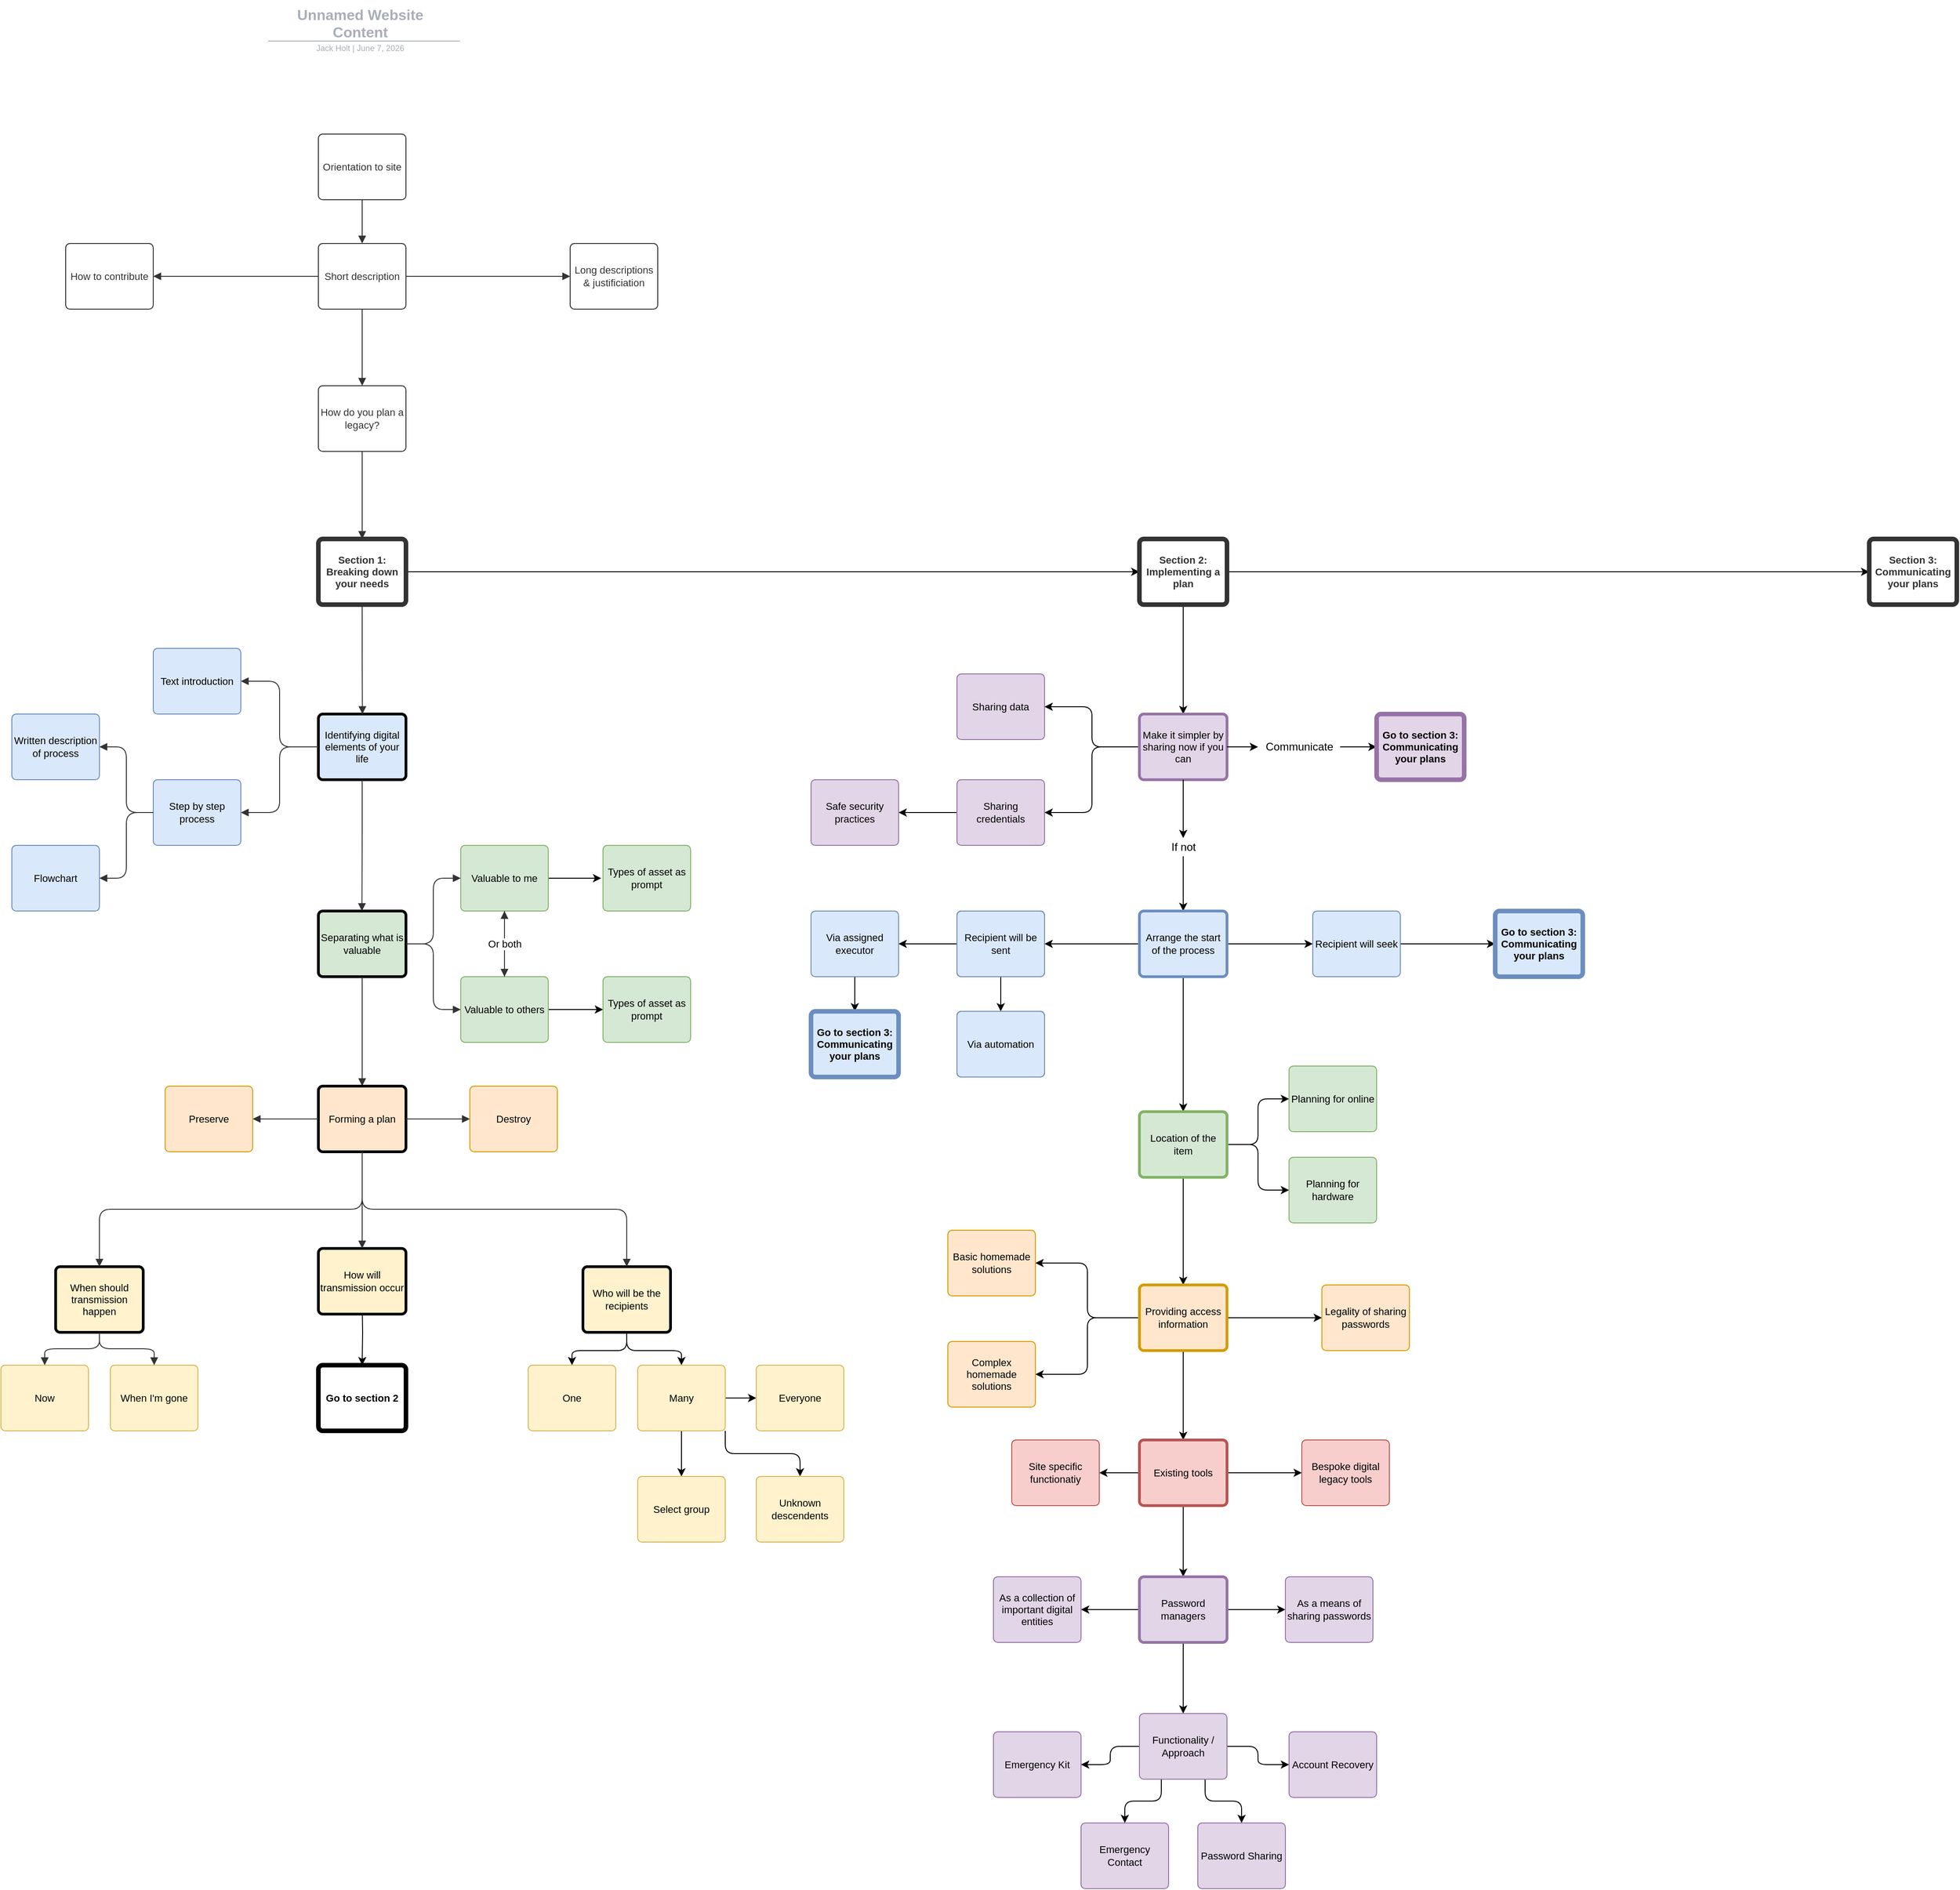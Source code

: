 <mxfile version="12.9.8" type="device"><diagram id="C5RBs43oDa-KdzZeNtuy" name="Page-1"><mxGraphModel dx="782" dy="432" grid="1" gridSize="10" guides="1" tooltips="1" connect="1" arrows="1" fold="1" page="1" pageScale="1" pageWidth="1654" pageHeight="2336" math="0" shadow="0"><root><mxCell id="WIyWlLk6GJQsqaUBKTNV-0"/><mxCell id="WIyWlLk6GJQsqaUBKTNV-1" parent="WIyWlLk6GJQsqaUBKTNV-0"/><UserObject label="Unnamed Website&#xA;Content&#xA;" lucidchartObjectId="SuaB0mNpY13K" id="nkguzyy9BV_YK2ta9chs-7"><mxCell style="html=1;whiteSpace=wrap;;fontSize=16;fontColor=#a9afb8;fontStyle=1;align=center;spacingLeft=5.628;spacingRight=9.38;spacingTop=2.68;spacing=2;strokeOpacity=0;fillOpacity=0;rounded=1;absoluteArcSize=1;arcSize=9.6;fillColor=#ffffff;" vertex="1" parent="WIyWlLk6GJQsqaUBKTNV-1"><mxGeometry x="272" y="22" width="512" height="66" as="geometry"/></mxCell></UserObject><UserObject label="" lucidchartObjectId="SuaBUnwJteK4" id="nkguzyy9BV_YK2ta9chs-8"><mxCell style="html=1;jettySize=18;fontSize=11;strokeColor=#a9afb8;strokeOpacity=100;rounded=1;arcSize=16;startArrow=none;;endArrow=none;;" edge="1" parent="WIyWlLk6GJQsqaUBKTNV-1"><mxGeometry width="100" height="100" relative="1" as="geometry"><mxPoint x="425" y="66" as="sourcePoint"/><mxPoint x="635" y="66" as="targetPoint"/></mxGeometry></mxCell></UserObject><UserObject label="Jack Holt  |  %date{mmmm d, yyyy}%" placeholders="1" lucidchartObjectId="SuaBzqFhpa1o" id="nkguzyy9BV_YK2ta9chs-9"><mxCell style="html=1;whiteSpace=wrap;;fontSize=9;fontColor=#a9afb8;align=center;spacingLeft=5.628;spacingRight=9.38;spacingTop=2.68;spacing=2;strokeOpacity=0;fillOpacity=0;rounded=1;absoluteArcSize=1;arcSize=9.6;fillColor=#ffffff;" vertex="1" parent="WIyWlLk6GJQsqaUBKTNV-1"><mxGeometry x="272" y="67" width="512" height="11" as="geometry"/></mxCell></UserObject><UserObject label="Short description" lucidchartObjectId="4hlNj2MUOSbL" id="nkguzyy9BV_YK2ta9chs-10"><mxCell style="html=1;whiteSpace=wrap;;fontSize=11;fontColor=#333333;align=center;spacing=3;strokeColor=#333333;strokeOpacity=100;fillOpacity=100;rounded=1;absoluteArcSize=1;arcSize=9.6;fillColor=#ffffff;" vertex="1" parent="WIyWlLk6GJQsqaUBKTNV-1"><mxGeometry x="480" y="288" width="96" height="72" as="geometry"/></mxCell></UserObject><UserObject label="Orientation to site" lucidchartObjectId="GilNLhlxuh0j" id="nkguzyy9BV_YK2ta9chs-11"><mxCell style="html=1;whiteSpace=wrap;;fontSize=11;fontColor=#333333;align=center;spacing=3;strokeColor=#333333;strokeOpacity=100;fillOpacity=100;rounded=1;absoluteArcSize=1;arcSize=9.6;fillColor=#ffffff;" vertex="1" parent="WIyWlLk6GJQsqaUBKTNV-1"><mxGeometry x="480" y="168" width="96" height="72" as="geometry"/></mxCell></UserObject><UserObject label="Long descriptions &amp; justificiation" lucidchartObjectId="KjlNHWmmsFVc" id="nkguzyy9BV_YK2ta9chs-12"><mxCell style="html=1;whiteSpace=wrap;;fontSize=11;fontColor=#333333;align=center;spacing=3;strokeColor=#333333;strokeOpacity=100;fillOpacity=100;rounded=1;absoluteArcSize=1;arcSize=9.6;fillColor=#ffffff;" vertex="1" parent="WIyWlLk6GJQsqaUBKTNV-1"><mxGeometry x="756" y="288" width="96" height="72" as="geometry"/></mxCell></UserObject><UserObject label="How do you plan a legacy?" lucidchartObjectId="gklNV4jBo90V" id="nkguzyy9BV_YK2ta9chs-13"><mxCell style="html=1;whiteSpace=wrap;;fontSize=11;fontColor=#333333;align=center;spacing=3;strokeColor=#333333;strokeOpacity=100;fillOpacity=100;rounded=1;absoluteArcSize=1;arcSize=9.6;fillColor=#ffffff;" vertex="1" parent="WIyWlLk6GJQsqaUBKTNV-1"><mxGeometry x="480" y="444" width="96" height="72" as="geometry"/></mxCell></UserObject><UserObject label="" lucidchartObjectId="JklNRS2PtG3P" id="nkguzyy9BV_YK2ta9chs-14"><mxCell style="html=1;jettySize=18;fontSize=11;strokeColor=#333333;strokeOpacity=100;rounded=1;arcSize=24;edgeStyle=orthogonalEdgeStyle;startArrow=none;;endArrow=block;endFill=1;;exitX=1.003;exitY=0.5;exitPerimeter=1;entryX=-0.003;entryY=0.5;entryPerimeter=1;" edge="1" parent="WIyWlLk6GJQsqaUBKTNV-1" source="nkguzyy9BV_YK2ta9chs-10" target="nkguzyy9BV_YK2ta9chs-12"><mxGeometry width="100" height="100" relative="1" as="geometry"/></mxCell></UserObject><UserObject label="" lucidchartObjectId="cllNqs1UGmk-" id="nkguzyy9BV_YK2ta9chs-15"><mxCell style="html=1;jettySize=18;fontSize=11;strokeColor=#333333;strokeOpacity=100;rounded=1;arcSize=24;edgeStyle=orthogonalEdgeStyle;startArrow=none;;endArrow=block;endFill=1;;exitX=0.5;exitY=1.004;exitPerimeter=1;entryX=0.5;entryY=-0.004;entryPerimeter=1;" edge="1" parent="WIyWlLk6GJQsqaUBKTNV-1" source="nkguzyy9BV_YK2ta9chs-10" target="nkguzyy9BV_YK2ta9chs-13"><mxGeometry width="100" height="100" relative="1" as="geometry"/></mxCell></UserObject><UserObject label="" lucidchartObjectId="mllNMA-o0liK" id="nkguzyy9BV_YK2ta9chs-16"><mxCell style="html=1;jettySize=18;fontSize=11;strokeColor=#333333;strokeOpacity=100;rounded=1;arcSize=24;edgeStyle=orthogonalEdgeStyle;startArrow=none;;endArrow=block;endFill=1;;exitX=0.5;exitY=1.004;exitPerimeter=1;entryX=0.5;entryY=-0.004;entryPerimeter=1;" edge="1" parent="WIyWlLk6GJQsqaUBKTNV-1" source="nkguzyy9BV_YK2ta9chs-11" target="nkguzyy9BV_YK2ta9chs-10"><mxGeometry width="100" height="100" relative="1" as="geometry"/></mxCell></UserObject><UserObject label="How to contribute" lucidchartObjectId="RllNBz~JAXGT" id="nkguzyy9BV_YK2ta9chs-17"><mxCell style="html=1;whiteSpace=wrap;;fontSize=11;fontColor=#333333;align=center;spacing=3;strokeColor=#333333;strokeOpacity=100;fillOpacity=100;rounded=1;absoluteArcSize=1;arcSize=9.6;fillColor=#ffffff;" vertex="1" parent="WIyWlLk6GJQsqaUBKTNV-1"><mxGeometry x="203" y="288" width="96" height="72" as="geometry"/></mxCell></UserObject><UserObject label="" lucidchartObjectId="6llN7J6FIIJr" id="nkguzyy9BV_YK2ta9chs-18"><mxCell style="html=1;jettySize=18;fontSize=11;strokeColor=#333333;strokeOpacity=100;rounded=1;arcSize=24;edgeStyle=orthogonalEdgeStyle;startArrow=none;;endArrow=block;endFill=1;;exitX=-0.003;exitY=0.5;exitPerimeter=1;entryX=1.003;entryY=0.5;entryPerimeter=1;" edge="1" parent="WIyWlLk6GJQsqaUBKTNV-1" source="nkguzyy9BV_YK2ta9chs-10" target="nkguzyy9BV_YK2ta9chs-17"><mxGeometry width="100" height="100" relative="1" as="geometry"/></mxCell></UserObject><mxCell id="nkguzyy9BV_YK2ta9chs-71" style="edgeStyle=orthogonalEdgeStyle;rounded=1;orthogonalLoop=1;jettySize=auto;html=1;exitX=1;exitY=0.5;exitDx=0;exitDy=0;entryX=0;entryY=0.5;entryDx=0;entryDy=0;" edge="1" parent="WIyWlLk6GJQsqaUBKTNV-1" source="nkguzyy9BV_YK2ta9chs-19" target="nkguzyy9BV_YK2ta9chs-70"><mxGeometry relative="1" as="geometry"/></mxCell><UserObject label="Section 1: Breaking down your needs" lucidchartObjectId="BmlNYv4co3nC" id="nkguzyy9BV_YK2ta9chs-19"><mxCell style="html=1;whiteSpace=wrap;;fontSize=11;fontColor=#333333;align=center;spacing=3;strokeColor=#333333;strokeOpacity=100;fillOpacity=100;rounded=1;absoluteArcSize=1;arcSize=9.6;fillColor=#ffffff;fontStyle=1;strokeWidth=5;" vertex="1" parent="WIyWlLk6GJQsqaUBKTNV-1"><mxGeometry x="480" y="612" width="96" height="72" as="geometry"/></mxCell></UserObject><UserObject label="" lucidchartObjectId="VmlN-X_-Z9Kf" id="nkguzyy9BV_YK2ta9chs-20"><mxCell style="html=1;jettySize=18;fontSize=11;strokeColor=#333333;strokeOpacity=100;rounded=1;arcSize=24;edgeStyle=orthogonalEdgeStyle;startArrow=none;;endArrow=block;endFill=1;;exitX=0.5;exitY=1.004;exitPerimeter=1;entryX=0.5;entryY=-0.004;entryPerimeter=1;" edge="1" parent="WIyWlLk6GJQsqaUBKTNV-1" source="nkguzyy9BV_YK2ta9chs-13" target="nkguzyy9BV_YK2ta9chs-19"><mxGeometry width="100" height="100" relative="1" as="geometry"/></mxCell></UserObject><UserObject label="Identifying digital elements of your life" lucidchartObjectId="6olNGp9mJpSU" id="nkguzyy9BV_YK2ta9chs-21"><mxCell style="html=1;whiteSpace=wrap;;fontSize=11;align=center;spacing=3;strokeColor=#000000;strokeOpacity=100;fillOpacity=100;rounded=1;absoluteArcSize=1;arcSize=9.6;fillColor=#dae8fc;strokeWidth=3;" vertex="1" parent="WIyWlLk6GJQsqaUBKTNV-1"><mxGeometry x="480" y="804" width="96" height="72" as="geometry"/></mxCell></UserObject><UserObject label="Text introduction" lucidchartObjectId="krlNUIYQ3EWK" id="nkguzyy9BV_YK2ta9chs-22"><mxCell style="html=1;whiteSpace=wrap;;fontSize=11;align=center;spacing=3;strokeColor=#6c8ebf;strokeOpacity=100;fillOpacity=100;rounded=1;absoluteArcSize=1;arcSize=9.6;fillColor=#dae8fc;" vertex="1" parent="WIyWlLk6GJQsqaUBKTNV-1"><mxGeometry x="299" y="732" width="96" height="72" as="geometry"/></mxCell></UserObject><UserObject label="" lucidchartObjectId="yrlNxF5m0Jvb" id="nkguzyy9BV_YK2ta9chs-23"><mxCell style="html=1;jettySize=18;fontSize=11;strokeColor=#333333;strokeOpacity=100;rounded=1;arcSize=24;edgeStyle=orthogonalEdgeStyle;startArrow=none;;endArrow=block;endFill=1;;exitX=-0.003;exitY=0.5;exitPerimeter=1;entryX=1.003;entryY=0.5;entryPerimeter=1;" edge="1" parent="WIyWlLk6GJQsqaUBKTNV-1" source="nkguzyy9BV_YK2ta9chs-21" target="nkguzyy9BV_YK2ta9chs-22"><mxGeometry width="100" height="100" relative="1" as="geometry"/></mxCell></UserObject><UserObject label="" lucidchartObjectId="oslNlwTA5mA4" id="nkguzyy9BV_YK2ta9chs-24"><mxCell style="html=1;jettySize=18;fontSize=11;strokeColor=#333333;strokeOpacity=100;rounded=1;arcSize=24;edgeStyle=orthogonalEdgeStyle;startArrow=none;;endArrow=block;endFill=1;;exitX=0.5;exitY=1.004;exitPerimeter=1;entryX=0.503;entryY=-0.004;entryPerimeter=1;" edge="1" parent="WIyWlLk6GJQsqaUBKTNV-1" source="nkguzyy9BV_YK2ta9chs-19" target="nkguzyy9BV_YK2ta9chs-21"><mxGeometry width="100" height="100" relative="1" as="geometry"/></mxCell></UserObject><UserObject label="Step by step process" lucidchartObjectId="NslNOGwUxXsW" id="nkguzyy9BV_YK2ta9chs-25"><mxCell style="html=1;whiteSpace=wrap;;fontSize=11;align=center;spacing=3;strokeColor=#6c8ebf;strokeOpacity=100;fillOpacity=100;rounded=1;absoluteArcSize=1;arcSize=9.6;fillColor=#dae8fc;" vertex="1" parent="WIyWlLk6GJQsqaUBKTNV-1"><mxGeometry x="299" y="876" width="96" height="72" as="geometry"/></mxCell></UserObject><UserObject label="" lucidchartObjectId="atlN7hsaP_do" id="nkguzyy9BV_YK2ta9chs-26"><mxCell style="html=1;jettySize=18;fontSize=11;strokeColor=#333333;strokeOpacity=100;rounded=1;arcSize=24;edgeStyle=orthogonalEdgeStyle;startArrow=none;;endArrow=block;endFill=1;;exitX=-0.003;exitY=0.5;exitPerimeter=1;entryX=1.003;entryY=0.5;entryPerimeter=1;" edge="1" parent="WIyWlLk6GJQsqaUBKTNV-1" source="nkguzyy9BV_YK2ta9chs-21" target="nkguzyy9BV_YK2ta9chs-25"><mxGeometry width="100" height="100" relative="1" as="geometry"/></mxCell></UserObject><UserObject label="Written description of process" lucidchartObjectId="stlNP7fcbK-t" id="nkguzyy9BV_YK2ta9chs-27"><mxCell style="html=1;whiteSpace=wrap;;fontSize=11;align=center;spacing=3;strokeColor=#6c8ebf;strokeOpacity=100;fillOpacity=100;rounded=1;absoluteArcSize=1;arcSize=9.6;fillColor=#dae8fc;" vertex="1" parent="WIyWlLk6GJQsqaUBKTNV-1"><mxGeometry x="144" y="804" width="96" height="72" as="geometry"/></mxCell></UserObject><UserObject label="Flowchart" lucidchartObjectId="YtlNjBNuM-Z0" id="nkguzyy9BV_YK2ta9chs-28"><mxCell style="html=1;whiteSpace=wrap;;fontSize=11;align=center;spacing=3;strokeColor=#6c8ebf;strokeOpacity=100;fillOpacity=100;rounded=1;absoluteArcSize=1;arcSize=9.6;fillColor=#dae8fc;" vertex="1" parent="WIyWlLk6GJQsqaUBKTNV-1"><mxGeometry x="144" y="948" width="96" height="72" as="geometry"/></mxCell></UserObject><UserObject label="" lucidchartObjectId="6tlNVn2AH6U4" id="nkguzyy9BV_YK2ta9chs-29"><mxCell style="html=1;jettySize=18;fontSize=11;strokeColor=#333333;strokeOpacity=100;rounded=1;arcSize=24;edgeStyle=orthogonalEdgeStyle;startArrow=none;;endArrow=block;endFill=1;;exitX=-0.003;exitY=0.5;exitPerimeter=1;entryX=1.003;entryY=0.5;entryPerimeter=1;" edge="1" parent="WIyWlLk6GJQsqaUBKTNV-1" source="nkguzyy9BV_YK2ta9chs-25" target="nkguzyy9BV_YK2ta9chs-27"><mxGeometry width="100" height="100" relative="1" as="geometry"/></mxCell></UserObject><UserObject label="" lucidchartObjectId="-tlN0y_6vJRV" id="nkguzyy9BV_YK2ta9chs-30"><mxCell style="html=1;jettySize=18;fontSize=11;strokeColor=#333333;strokeOpacity=100;rounded=1;arcSize=24;edgeStyle=orthogonalEdgeStyle;startArrow=none;;endArrow=block;endFill=1;;exitX=-0.003;exitY=0.5;exitPerimeter=1;entryX=1.003;entryY=0.5;entryPerimeter=1;" edge="1" parent="WIyWlLk6GJQsqaUBKTNV-1" source="nkguzyy9BV_YK2ta9chs-25" target="nkguzyy9BV_YK2ta9chs-28"><mxGeometry width="100" height="100" relative="1" as="geometry"/></mxCell></UserObject><UserObject label="Separating what is valuable" lucidchartObjectId="tulNm.w2XDfw" id="nkguzyy9BV_YK2ta9chs-31"><mxCell style="html=1;whiteSpace=wrap;;fontSize=11;align=center;spacing=3;strokeColor=#000000;strokeOpacity=100;fillOpacity=100;rounded=1;absoluteArcSize=1;arcSize=9.6;fillColor=#d5e8d4;strokeWidth=3;" vertex="1" parent="WIyWlLk6GJQsqaUBKTNV-1"><mxGeometry x="480" y="1020" width="96" height="72" as="geometry"/></mxCell></UserObject><UserObject label="" lucidchartObjectId="wulNSdObY1-8" id="nkguzyy9BV_YK2ta9chs-32"><mxCell style="html=1;jettySize=18;fontSize=11;strokeColor=#333333;strokeOpacity=100;rounded=1;arcSize=24;edgeStyle=orthogonalEdgeStyle;startArrow=none;;endArrow=block;endFill=1;;exitX=0.5;exitY=1.004;exitPerimeter=1;entryX=0.497;entryY=-0.004;entryPerimeter=1;" edge="1" parent="WIyWlLk6GJQsqaUBKTNV-1" source="nkguzyy9BV_YK2ta9chs-21" target="nkguzyy9BV_YK2ta9chs-31"><mxGeometry width="100" height="100" relative="1" as="geometry"/></mxCell></UserObject><mxCell id="nkguzyy9BV_YK2ta9chs-72" style="edgeStyle=orthogonalEdgeStyle;rounded=1;orthogonalLoop=1;jettySize=auto;html=1;exitX=1;exitY=0.5;exitDx=0;exitDy=0;" edge="1" parent="WIyWlLk6GJQsqaUBKTNV-1" source="nkguzyy9BV_YK2ta9chs-33"><mxGeometry relative="1" as="geometry"><mxPoint x="790" y="984" as="targetPoint"/></mxGeometry></mxCell><UserObject label="Valuable to me" lucidchartObjectId="_ulNqINPTIA8" id="nkguzyy9BV_YK2ta9chs-33"><mxCell style="html=1;whiteSpace=wrap;;fontSize=11;align=center;spacing=3;strokeColor=#82b366;strokeOpacity=100;fillOpacity=100;rounded=1;absoluteArcSize=1;arcSize=9.6;fillColor=#d5e8d4;" vertex="1" parent="WIyWlLk6GJQsqaUBKTNV-1"><mxGeometry x="636" y="948" width="96" height="72" as="geometry"/></mxCell></UserObject><mxCell id="nkguzyy9BV_YK2ta9chs-73" style="edgeStyle=orthogonalEdgeStyle;rounded=1;orthogonalLoop=1;jettySize=auto;html=1;exitX=1;exitY=0.5;exitDx=0;exitDy=0;entryX=0;entryY=0.5;entryDx=0;entryDy=0;" edge="1" parent="WIyWlLk6GJQsqaUBKTNV-1" source="nkguzyy9BV_YK2ta9chs-34" target="nkguzyy9BV_YK2ta9chs-46"><mxGeometry relative="1" as="geometry"/></mxCell><UserObject label="Valuable to others" lucidchartObjectId="lvlNDl1Imj-u" id="nkguzyy9BV_YK2ta9chs-34"><mxCell style="html=1;whiteSpace=wrap;;fontSize=11;align=center;spacing=3;strokeColor=#82b366;strokeOpacity=100;fillOpacity=100;rounded=1;absoluteArcSize=1;arcSize=9.6;fillColor=#d5e8d4;" vertex="1" parent="WIyWlLk6GJQsqaUBKTNV-1"><mxGeometry x="636" y="1092" width="96" height="72" as="geometry"/></mxCell></UserObject><UserObject label="" lucidchartObjectId="6PlNjo_ER~3_" id="nkguzyy9BV_YK2ta9chs-35"><mxCell style="html=1;jettySize=18;fontSize=11;strokeColor=#333333;strokeOpacity=100;rounded=1;arcSize=24;edgeStyle=orthogonalEdgeStyle;startArrow=none;;endArrow=block;endFill=1;;exitX=1.003;exitY=0.5;exitPerimeter=1;entryX=-0.003;entryY=0.5;entryPerimeter=1;" edge="1" parent="WIyWlLk6GJQsqaUBKTNV-1" source="nkguzyy9BV_YK2ta9chs-31" target="nkguzyy9BV_YK2ta9chs-33"><mxGeometry width="100" height="100" relative="1" as="geometry"/></mxCell></UserObject><UserObject label="" lucidchartObjectId="9PlNRm3ealY0" id="nkguzyy9BV_YK2ta9chs-36"><mxCell style="html=1;jettySize=18;fontSize=11;strokeColor=#333333;strokeOpacity=100;rounded=1;arcSize=24;edgeStyle=orthogonalEdgeStyle;startArrow=none;;endArrow=block;endFill=1;;exitX=1.003;exitY=0.5;exitPerimeter=1;entryX=-0.003;entryY=0.5;entryPerimeter=1;" edge="1" parent="WIyWlLk6GJQsqaUBKTNV-1" source="nkguzyy9BV_YK2ta9chs-31" target="nkguzyy9BV_YK2ta9chs-34"><mxGeometry width="100" height="100" relative="1" as="geometry"/></mxCell></UserObject><UserObject label="" lucidchartObjectId="dQlN6UU4HRgr" id="nkguzyy9BV_YK2ta9chs-37"><mxCell style="html=1;jettySize=18;fontSize=11;strokeColor=#333333;strokeOpacity=100;rounded=1;arcSize=24;edgeStyle=orthogonalEdgeStyle;startArrow=none;;endArrow=block;endFill=1;;exitX=0.5;exitY=1.004;exitPerimeter=1;entryX=0.5;entryY=-0.004;entryPerimeter=1;" edge="1" parent="WIyWlLk6GJQsqaUBKTNV-1" source="nkguzyy9BV_YK2ta9chs-33" target="nkguzyy9BV_YK2ta9chs-34"><mxGeometry width="100" height="100" relative="1" as="geometry"/></mxCell></UserObject><UserObject label="" lucidchartObjectId="fQlNhivTP56b" id="nkguzyy9BV_YK2ta9chs-38"><mxCell style="html=1;jettySize=18;fontSize=11;strokeColor=#333333;strokeOpacity=100;rounded=1;arcSize=24;edgeStyle=orthogonalEdgeStyle;startArrow=none;;endArrow=block;endFill=1;;exitX=0.5;exitY=-0.004;exitPerimeter=1;entryX=0.5;entryY=1.004;entryPerimeter=1;" edge="1" parent="WIyWlLk6GJQsqaUBKTNV-1" source="nkguzyy9BV_YK2ta9chs-34" target="nkguzyy9BV_YK2ta9chs-33"><mxGeometry width="100" height="100" relative="1" as="geometry"/></mxCell></UserObject><mxCell id="nkguzyy9BV_YK2ta9chs-39" value="Or both" style="text;html=1;resizable=0;labelBackgroundColor=#ffffff;align=center;verticalAlign=middle;fontColor=333333ff;;fontSize=11;" vertex="1" parent="nkguzyy9BV_YK2ta9chs-38"><mxGeometry relative="1" as="geometry"/></mxCell><UserObject label="" lucidchartObjectId="XQlNCaKVjIIU" id="nkguzyy9BV_YK2ta9chs-40"><mxCell style="html=1;jettySize=18;fontSize=11;strokeColor=#333333;strokeOpacity=100;rounded=1;arcSize=24;edgeStyle=orthogonalEdgeStyle;startArrow=none;;endArrow=block;endFill=1;;exitX=0.5;exitY=1.004;exitPerimeter=1;entryX=0.5;entryY=-0.004;entryPerimeter=1;" edge="1" parent="WIyWlLk6GJQsqaUBKTNV-1" source="nkguzyy9BV_YK2ta9chs-31" target="nkguzyy9BV_YK2ta9chs-41"><mxGeometry width="100" height="100" relative="1" as="geometry"/></mxCell></UserObject><UserObject label="Forming a plan" lucidchartObjectId="0QlNcJ6NIlKz" id="nkguzyy9BV_YK2ta9chs-41"><mxCell style="html=1;whiteSpace=wrap;;fontSize=11;align=center;spacing=3;strokeColor=#000000;strokeOpacity=100;fillOpacity=100;rounded=1;absoluteArcSize=1;arcSize=9.6;fillColor=#ffe6cc;strokeWidth=3;" vertex="1" parent="WIyWlLk6GJQsqaUBKTNV-1"><mxGeometry x="480" y="1212" width="96" height="72" as="geometry"/></mxCell></UserObject><UserObject label="When should transmission happen" lucidchartObjectId="YRlN6si7DHW6" id="nkguzyy9BV_YK2ta9chs-42"><mxCell style="html=1;whiteSpace=wrap;;fontSize=11;align=center;spacing=3;strokeColor=#000000;strokeOpacity=100;fillOpacity=100;rounded=1;absoluteArcSize=1;arcSize=9.6;fillColor=#fff2cc;strokeWidth=3;" vertex="1" parent="WIyWlLk6GJQsqaUBKTNV-1"><mxGeometry x="192" y="1410" width="96" height="72" as="geometry"/></mxCell></UserObject><mxCell id="nkguzyy9BV_YK2ta9chs-59" style="edgeStyle=orthogonalEdgeStyle;rounded=0;orthogonalLoop=1;jettySize=auto;html=1;exitX=0.5;exitY=1;exitDx=0;exitDy=0;entryX=0.5;entryY=0;entryDx=0;entryDy=0;" edge="1" parent="WIyWlLk6GJQsqaUBKTNV-1" target="nkguzyy9BV_YK2ta9chs-58"><mxGeometry relative="1" as="geometry"><mxPoint x="528" y="1446" as="sourcePoint"/></mxGeometry></mxCell><UserObject label="How will transmission occur" lucidchartObjectId="7RlN1TbhYNst" id="nkguzyy9BV_YK2ta9chs-43"><mxCell style="html=1;whiteSpace=wrap;;fontSize=11;align=center;spacing=3;strokeColor=#000000;strokeOpacity=100;fillOpacity=100;rounded=1;absoluteArcSize=1;arcSize=9.6;fillColor=#fff2cc;strokeWidth=3;" vertex="1" parent="WIyWlLk6GJQsqaUBKTNV-1"><mxGeometry x="480" y="1390" width="96" height="72" as="geometry"/></mxCell></UserObject><mxCell id="nkguzyy9BV_YK2ta9chs-67" style="edgeStyle=orthogonalEdgeStyle;rounded=1;orthogonalLoop=1;jettySize=auto;html=1;exitX=0.5;exitY=1;exitDx=0;exitDy=0;entryX=0.5;entryY=0;entryDx=0;entryDy=0;" edge="1" parent="WIyWlLk6GJQsqaUBKTNV-1" source="nkguzyy9BV_YK2ta9chs-44" target="nkguzyy9BV_YK2ta9chs-62"><mxGeometry relative="1" as="geometry"/></mxCell><mxCell id="nkguzyy9BV_YK2ta9chs-69" style="edgeStyle=orthogonalEdgeStyle;rounded=1;orthogonalLoop=1;jettySize=auto;html=1;exitX=0.5;exitY=1;exitDx=0;exitDy=0;entryX=0.5;entryY=0;entryDx=0;entryDy=0;" edge="1" parent="WIyWlLk6GJQsqaUBKTNV-1" source="nkguzyy9BV_YK2ta9chs-44" target="nkguzyy9BV_YK2ta9chs-66"><mxGeometry relative="1" as="geometry"/></mxCell><UserObject label="Who will be the recipients" lucidchartObjectId="jSlN7Tk-9hnZ" id="nkguzyy9BV_YK2ta9chs-44"><mxCell style="html=1;whiteSpace=wrap;;fontSize=11;align=center;spacing=3;strokeColor=#000000;strokeOpacity=100;fillOpacity=100;rounded=1;absoluteArcSize=1;arcSize=9.6;fillColor=#fff2cc;strokeWidth=3;" vertex="1" parent="WIyWlLk6GJQsqaUBKTNV-1"><mxGeometry x="770" y="1410" width="96" height="72" as="geometry"/></mxCell></UserObject><UserObject label="Types of asset as prompt" lucidchartObjectId="cTlNFfzESb97" id="nkguzyy9BV_YK2ta9chs-45"><mxCell style="html=1;whiteSpace=wrap;;fontSize=11;align=center;spacing=3;strokeColor=#82b366;strokeOpacity=100;fillOpacity=100;rounded=1;absoluteArcSize=1;arcSize=9.6;fillColor=#d5e8d4;" vertex="1" parent="WIyWlLk6GJQsqaUBKTNV-1"><mxGeometry x="792" y="948" width="96" height="72" as="geometry"/></mxCell></UserObject><UserObject label="Types of asset as prompt" lucidchartObjectId="xTlNKjPIFcT-" id="nkguzyy9BV_YK2ta9chs-46"><mxCell style="html=1;whiteSpace=wrap;;fontSize=11;align=center;spacing=3;strokeColor=#82b366;strokeOpacity=100;fillOpacity=100;rounded=1;absoluteArcSize=1;arcSize=9.6;fillColor=#d5e8d4;" vertex="1" parent="WIyWlLk6GJQsqaUBKTNV-1"><mxGeometry x="792" y="1092" width="96" height="72" as="geometry"/></mxCell></UserObject><UserObject label="Preserve" lucidchartObjectId="6TlN-RbqDzmc" id="nkguzyy9BV_YK2ta9chs-47"><mxCell style="html=1;whiteSpace=wrap;;fontSize=11;align=center;spacing=3;strokeColor=#d79b00;strokeOpacity=100;fillOpacity=100;rounded=1;absoluteArcSize=1;arcSize=9.6;fillColor=#ffe6cc;" vertex="1" parent="WIyWlLk6GJQsqaUBKTNV-1"><mxGeometry x="312" y="1212" width="96" height="72" as="geometry"/></mxCell></UserObject><UserObject label="Destroy" lucidchartObjectId="~TlNQGh-CKLQ" id="nkguzyy9BV_YK2ta9chs-48"><mxCell style="html=1;whiteSpace=wrap;;fontSize=11;align=center;spacing=3;strokeColor=#d79b00;strokeOpacity=100;fillOpacity=100;rounded=1;absoluteArcSize=1;arcSize=9.6;fillColor=#ffe6cc;" vertex="1" parent="WIyWlLk6GJQsqaUBKTNV-1"><mxGeometry x="646" y="1212" width="96" height="72" as="geometry"/></mxCell></UserObject><UserObject label="" lucidchartObjectId="fUlN4KHXAP9m" id="nkguzyy9BV_YK2ta9chs-49"><mxCell style="html=1;jettySize=18;fontSize=11;strokeColor=#333333;strokeOpacity=100;rounded=1;arcSize=24;edgeStyle=orthogonalEdgeStyle;startArrow=none;;endArrow=block;endFill=1;;exitX=-0.003;exitY=0.5;exitPerimeter=1;entryX=1.003;entryY=0.5;entryPerimeter=1;" edge="1" parent="WIyWlLk6GJQsqaUBKTNV-1" source="nkguzyy9BV_YK2ta9chs-41" target="nkguzyy9BV_YK2ta9chs-47"><mxGeometry width="100" height="100" relative="1" as="geometry"/></mxCell></UserObject><UserObject label="" lucidchartObjectId="hUlNUurckjnr" id="nkguzyy9BV_YK2ta9chs-50"><mxCell style="html=1;jettySize=18;fontSize=11;strokeColor=#333333;strokeOpacity=100;rounded=1;arcSize=24;edgeStyle=orthogonalEdgeStyle;startArrow=none;;endArrow=block;endFill=1;;exitX=1.003;exitY=0.5;exitPerimeter=1;entryX=-0.003;entryY=0.5;entryPerimeter=1;" edge="1" parent="WIyWlLk6GJQsqaUBKTNV-1" source="nkguzyy9BV_YK2ta9chs-41" target="nkguzyy9BV_YK2ta9chs-48"><mxGeometry width="100" height="100" relative="1" as="geometry"/></mxCell></UserObject><UserObject label="" lucidchartObjectId="tUlNfvJ-mPf2" id="nkguzyy9BV_YK2ta9chs-51"><mxCell style="html=1;jettySize=18;fontSize=11;strokeColor=#333333;strokeOpacity=100;rounded=1;arcSize=24;edgeStyle=orthogonalEdgeStyle;startArrow=none;;endArrow=block;endFill=1;;exitX=0.5;exitY=1.004;exitPerimeter=1;entryX=0.5;entryY=-0.004;entryPerimeter=1;" edge="1" parent="WIyWlLk6GJQsqaUBKTNV-1" source="nkguzyy9BV_YK2ta9chs-41" target="nkguzyy9BV_YK2ta9chs-42"><mxGeometry width="100" height="100" relative="1" as="geometry"/></mxCell></UserObject><UserObject label="" lucidchartObjectId="yUlNID5QO.rl" id="nkguzyy9BV_YK2ta9chs-52"><mxCell style="html=1;jettySize=18;fontSize=11;strokeColor=#333333;strokeOpacity=100;rounded=1;arcSize=24;edgeStyle=orthogonalEdgeStyle;startArrow=none;;endArrow=block;endFill=1;;exitX=0.5;exitY=1.004;exitPerimeter=1;entryX=0.5;entryY=-0.004;entryPerimeter=1;" edge="1" parent="WIyWlLk6GJQsqaUBKTNV-1" source="nkguzyy9BV_YK2ta9chs-41" target="nkguzyy9BV_YK2ta9chs-43"><mxGeometry width="100" height="100" relative="1" as="geometry"/></mxCell></UserObject><UserObject label="" lucidchartObjectId="AUlNZ3EphOXp" id="nkguzyy9BV_YK2ta9chs-53"><mxCell style="html=1;jettySize=18;fontSize=11;strokeColor=#333333;strokeOpacity=100;rounded=1;arcSize=24;edgeStyle=orthogonalEdgeStyle;startArrow=none;;endArrow=block;endFill=1;;exitX=0.5;exitY=1.004;exitPerimeter=1;entryX=0.5;entryY=-0.004;entryPerimeter=1;" edge="1" parent="WIyWlLk6GJQsqaUBKTNV-1" source="nkguzyy9BV_YK2ta9chs-41" target="nkguzyy9BV_YK2ta9chs-44"><mxGeometry width="100" height="100" relative="1" as="geometry"/></mxCell></UserObject><UserObject label="Now" lucidchartObjectId="gVlNPw6tA3RF" id="nkguzyy9BV_YK2ta9chs-54"><mxCell style="html=1;whiteSpace=wrap;;fontSize=11;align=center;spacing=3;strokeColor=#d6b656;strokeOpacity=100;fillOpacity=100;rounded=1;absoluteArcSize=1;arcSize=9.6;fillColor=#fff2cc;" vertex="1" parent="WIyWlLk6GJQsqaUBKTNV-1"><mxGeometry x="132" y="1518" width="96" height="72" as="geometry"/></mxCell></UserObject><UserObject label="When I'm gone" lucidchartObjectId="lVlN1K01Ge0L" id="nkguzyy9BV_YK2ta9chs-55"><mxCell style="html=1;whiteSpace=wrap;;fontSize=11;align=center;spacing=3;strokeColor=#d6b656;strokeOpacity=100;fillOpacity=100;rounded=1;absoluteArcSize=1;arcSize=9.6;fillColor=#fff2cc;" vertex="1" parent="WIyWlLk6GJQsqaUBKTNV-1"><mxGeometry x="252" y="1518" width="96" height="72" as="geometry"/></mxCell></UserObject><UserObject label="" lucidchartObjectId="sVlN.edCeDj4" id="nkguzyy9BV_YK2ta9chs-56"><mxCell style="html=1;jettySize=18;fontSize=11;strokeColor=#333333;strokeOpacity=100;rounded=1;arcSize=24;edgeStyle=orthogonalEdgeStyle;startArrow=none;;endArrow=block;endFill=1;;exitX=0.5;exitY=1.004;exitPerimeter=1;entryX=0.5;entryY=-0.004;entryPerimeter=1;" edge="1" parent="WIyWlLk6GJQsqaUBKTNV-1" source="nkguzyy9BV_YK2ta9chs-42" target="nkguzyy9BV_YK2ta9chs-54"><mxGeometry width="100" height="100" relative="1" as="geometry"/></mxCell></UserObject><UserObject label="" lucidchartObjectId="DVlNvxtDKD5J" id="nkguzyy9BV_YK2ta9chs-57"><mxCell style="html=1;jettySize=18;fontSize=11;strokeColor=#333333;strokeOpacity=100;rounded=1;arcSize=24;edgeStyle=orthogonalEdgeStyle;startArrow=none;;endArrow=block;endFill=1;;exitX=0.5;exitY=1.004;exitPerimeter=1;entryX=0.5;entryY=-0.004;entryPerimeter=1;" edge="1" parent="WIyWlLk6GJQsqaUBKTNV-1" source="nkguzyy9BV_YK2ta9chs-42" target="nkguzyy9BV_YK2ta9chs-55"><mxGeometry width="100" height="100" relative="1" as="geometry"/></mxCell></UserObject><UserObject label="Go to section 2" lucidchartObjectId="7VlNVL5.jpgk" id="nkguzyy9BV_YK2ta9chs-58"><mxCell style="html=1;whiteSpace=wrap;;fontSize=11;align=center;spacing=3;strokeOpacity=100;fillOpacity=100;rounded=1;absoluteArcSize=1;arcSize=9.6;shadow=0;comic=0;glass=0;strokeWidth=5;fontStyle=1" vertex="1" parent="WIyWlLk6GJQsqaUBKTNV-1"><mxGeometry x="480" y="1518" width="96" height="72" as="geometry"/></mxCell></UserObject><UserObject label="One" lucidchartObjectId="jSlN7Tk-9hnZ" id="nkguzyy9BV_YK2ta9chs-62"><mxCell style="html=1;whiteSpace=wrap;;fontSize=11;align=center;spacing=3;strokeColor=#d6b656;strokeOpacity=100;fillOpacity=100;rounded=1;absoluteArcSize=1;arcSize=9.6;fillColor=#fff2cc;" vertex="1" parent="WIyWlLk6GJQsqaUBKTNV-1"><mxGeometry x="710" y="1518" width="96" height="72" as="geometry"/></mxCell></UserObject><mxCell id="nkguzyy9BV_YK2ta9chs-88" style="edgeStyle=orthogonalEdgeStyle;rounded=1;orthogonalLoop=1;jettySize=auto;html=1;exitX=0.5;exitY=1;exitDx=0;exitDy=0;entryX=0.5;entryY=0;entryDx=0;entryDy=0;" edge="1" parent="WIyWlLk6GJQsqaUBKTNV-1" source="nkguzyy9BV_YK2ta9chs-66" target="nkguzyy9BV_YK2ta9chs-85"><mxGeometry relative="1" as="geometry"/></mxCell><mxCell id="nkguzyy9BV_YK2ta9chs-89" style="edgeStyle=orthogonalEdgeStyle;rounded=1;orthogonalLoop=1;jettySize=auto;html=1;exitX=1;exitY=0.5;exitDx=0;exitDy=0;entryX=0;entryY=0.5;entryDx=0;entryDy=0;" edge="1" parent="WIyWlLk6GJQsqaUBKTNV-1" source="nkguzyy9BV_YK2ta9chs-66" target="nkguzyy9BV_YK2ta9chs-87"><mxGeometry relative="1" as="geometry"/></mxCell><mxCell id="nkguzyy9BV_YK2ta9chs-90" style="edgeStyle=orthogonalEdgeStyle;rounded=1;orthogonalLoop=1;jettySize=auto;html=1;exitX=1;exitY=1;exitDx=0;exitDy=0;entryX=0.5;entryY=0;entryDx=0;entryDy=0;" edge="1" parent="WIyWlLk6GJQsqaUBKTNV-1" source="nkguzyy9BV_YK2ta9chs-66" target="nkguzyy9BV_YK2ta9chs-86"><mxGeometry relative="1" as="geometry"/></mxCell><UserObject label="Many" lucidchartObjectId="jSlN7Tk-9hnZ" id="nkguzyy9BV_YK2ta9chs-66"><mxCell style="html=1;whiteSpace=wrap;;fontSize=11;align=center;spacing=3;strokeColor=#d6b656;strokeOpacity=100;fillOpacity=100;rounded=1;absoluteArcSize=1;arcSize=9.6;fillColor=#fff2cc;" vertex="1" parent="WIyWlLk6GJQsqaUBKTNV-1"><mxGeometry x="830" y="1518" width="96" height="72" as="geometry"/></mxCell></UserObject><mxCell id="nkguzyy9BV_YK2ta9chs-75" style="edgeStyle=orthogonalEdgeStyle;rounded=1;orthogonalLoop=1;jettySize=auto;html=1;exitX=1;exitY=0.5;exitDx=0;exitDy=0;entryX=0;entryY=0.5;entryDx=0;entryDy=0;" edge="1" parent="WIyWlLk6GJQsqaUBKTNV-1" source="nkguzyy9BV_YK2ta9chs-70" target="nkguzyy9BV_YK2ta9chs-74"><mxGeometry relative="1" as="geometry"/></mxCell><mxCell id="nkguzyy9BV_YK2ta9chs-99" style="edgeStyle=orthogonalEdgeStyle;rounded=1;orthogonalLoop=1;jettySize=auto;html=1;exitX=0.5;exitY=1;exitDx=0;exitDy=0;entryX=0.5;entryY=0;entryDx=0;entryDy=0;" edge="1" parent="WIyWlLk6GJQsqaUBKTNV-1" source="nkguzyy9BV_YK2ta9chs-70" target="nkguzyy9BV_YK2ta9chs-82"><mxGeometry relative="1" as="geometry"/></mxCell><UserObject label="Section 2: Implementing a plan" lucidchartObjectId="BmlNYv4co3nC" id="nkguzyy9BV_YK2ta9chs-70"><mxCell style="html=1;whiteSpace=wrap;;fontSize=11;fontColor=#333333;align=center;spacing=3;strokeColor=#333333;strokeOpacity=100;fillOpacity=100;rounded=1;absoluteArcSize=1;arcSize=9.6;fillColor=#ffffff;fontStyle=1;strokeWidth=5;" vertex="1" parent="WIyWlLk6GJQsqaUBKTNV-1"><mxGeometry x="1380" y="612" width="96" height="72" as="geometry"/></mxCell></UserObject><UserObject label="Section 3: Communicating your plans" lucidchartObjectId="BmlNYv4co3nC" id="nkguzyy9BV_YK2ta9chs-74"><mxCell style="html=1;whiteSpace=wrap;;fontSize=11;fontColor=#333333;align=center;spacing=3;strokeColor=#333333;strokeOpacity=100;fillOpacity=100;rounded=1;absoluteArcSize=1;arcSize=9.6;fillColor=#ffffff;fontStyle=1;strokeWidth=5;" vertex="1" parent="WIyWlLk6GJQsqaUBKTNV-1"><mxGeometry x="2180" y="612" width="96" height="72" as="geometry"/></mxCell></UserObject><mxCell id="nkguzyy9BV_YK2ta9chs-84" style="edgeStyle=orthogonalEdgeStyle;rounded=1;orthogonalLoop=1;jettySize=auto;html=1;exitX=1;exitY=0.5;exitDx=0;exitDy=0;entryX=0;entryY=0.5;entryDx=0;entryDy=0;" edge="1" parent="WIyWlLk6GJQsqaUBKTNV-1" source="nkguzyy9BV_YK2ta9chs-91" target="nkguzyy9BV_YK2ta9chs-83"><mxGeometry relative="1" as="geometry"/></mxCell><mxCell id="nkguzyy9BV_YK2ta9chs-97" style="edgeStyle=orthogonalEdgeStyle;rounded=1;orthogonalLoop=1;jettySize=auto;html=1;exitX=0;exitY=0.5;exitDx=0;exitDy=0;entryX=1;entryY=0.5;entryDx=0;entryDy=0;" edge="1" parent="WIyWlLk6GJQsqaUBKTNV-1" source="nkguzyy9BV_YK2ta9chs-82" target="nkguzyy9BV_YK2ta9chs-93"><mxGeometry relative="1" as="geometry"/></mxCell><mxCell id="nkguzyy9BV_YK2ta9chs-98" style="edgeStyle=orthogonalEdgeStyle;rounded=1;orthogonalLoop=1;jettySize=auto;html=1;exitX=0;exitY=0.5;exitDx=0;exitDy=0;entryX=1;entryY=0.5;entryDx=0;entryDy=0;" edge="1" parent="WIyWlLk6GJQsqaUBKTNV-1" source="nkguzyy9BV_YK2ta9chs-82" target="nkguzyy9BV_YK2ta9chs-94"><mxGeometry relative="1" as="geometry"/></mxCell><mxCell id="nkguzyy9BV_YK2ta9chs-101" style="edgeStyle=orthogonalEdgeStyle;rounded=1;orthogonalLoop=1;jettySize=auto;html=1;exitX=0.5;exitY=1;exitDx=0;exitDy=0;" edge="1" parent="WIyWlLk6GJQsqaUBKTNV-1" source="nkguzyy9BV_YK2ta9chs-102" target="nkguzyy9BV_YK2ta9chs-100"><mxGeometry relative="1" as="geometry"/></mxCell><UserObject label="Make it simpler by sharing now if you can" lucidchartObjectId="jSlN7Tk-9hnZ" id="nkguzyy9BV_YK2ta9chs-82"><mxCell style="html=1;whiteSpace=wrap;;fontSize=11;align=center;spacing=3;strokeColor=#9673a6;strokeOpacity=100;fillOpacity=100;rounded=1;absoluteArcSize=1;arcSize=9.6;fillColor=#e1d5e7;strokeWidth=3;" vertex="1" parent="WIyWlLk6GJQsqaUBKTNV-1"><mxGeometry x="1380" y="804" width="96" height="72" as="geometry"/></mxCell></UserObject><UserObject label="Go to section 3: Communicating your plans" lucidchartObjectId="7VlNVL5.jpgk" id="nkguzyy9BV_YK2ta9chs-83"><mxCell style="html=1;whiteSpace=wrap;;fontSize=11;align=center;spacing=3;strokeOpacity=100;fillOpacity=100;rounded=1;absoluteArcSize=1;arcSize=9.6;shadow=0;comic=0;glass=0;strokeWidth=5;fontStyle=1;fillColor=#e1d5e7;strokeColor=#9673a6;" vertex="1" parent="WIyWlLk6GJQsqaUBKTNV-1"><mxGeometry x="1640" y="804" width="96" height="72" as="geometry"/></mxCell></UserObject><UserObject label="Select group" lucidchartObjectId="jSlN7Tk-9hnZ" id="nkguzyy9BV_YK2ta9chs-85"><mxCell style="html=1;whiteSpace=wrap;;fontSize=11;align=center;spacing=3;strokeColor=#d6b656;strokeOpacity=100;fillOpacity=100;rounded=1;absoluteArcSize=1;arcSize=9.6;fillColor=#fff2cc;" vertex="1" parent="WIyWlLk6GJQsqaUBKTNV-1"><mxGeometry x="830" y="1640" width="96" height="72" as="geometry"/></mxCell></UserObject><UserObject label="Unknown descendents" lucidchartObjectId="jSlN7Tk-9hnZ" id="nkguzyy9BV_YK2ta9chs-86"><mxCell style="html=1;whiteSpace=wrap;;fontSize=11;align=center;spacing=3;strokeColor=#d6b656;strokeOpacity=100;fillOpacity=100;rounded=1;absoluteArcSize=1;arcSize=9.6;fillColor=#fff2cc;" vertex="1" parent="WIyWlLk6GJQsqaUBKTNV-1"><mxGeometry x="960" y="1640" width="96" height="72" as="geometry"/></mxCell></UserObject><UserObject label="Everyone" lucidchartObjectId="jSlN7Tk-9hnZ" id="nkguzyy9BV_YK2ta9chs-87"><mxCell style="html=1;whiteSpace=wrap;;fontSize=11;align=center;spacing=3;strokeColor=#d6b656;strokeOpacity=100;fillOpacity=100;rounded=1;absoluteArcSize=1;arcSize=9.6;fillColor=#fff2cc;" vertex="1" parent="WIyWlLk6GJQsqaUBKTNV-1"><mxGeometry x="960" y="1518" width="96" height="72" as="geometry"/></mxCell></UserObject><mxCell id="nkguzyy9BV_YK2ta9chs-91" value="Communicate" style="text;html=1;align=center;verticalAlign=middle;resizable=0;points=[];autosize=1;" vertex="1" parent="WIyWlLk6GJQsqaUBKTNV-1"><mxGeometry x="1510" y="830" width="90" height="20" as="geometry"/></mxCell><mxCell id="nkguzyy9BV_YK2ta9chs-92" style="edgeStyle=orthogonalEdgeStyle;rounded=1;orthogonalLoop=1;jettySize=auto;html=1;exitX=1;exitY=0.5;exitDx=0;exitDy=0;entryX=0;entryY=0.5;entryDx=0;entryDy=0;" edge="1" parent="WIyWlLk6GJQsqaUBKTNV-1" source="nkguzyy9BV_YK2ta9chs-82" target="nkguzyy9BV_YK2ta9chs-91"><mxGeometry relative="1" as="geometry"><mxPoint x="1476" y="840" as="sourcePoint"/><mxPoint x="1620" y="840" as="targetPoint"/></mxGeometry></mxCell><UserObject label="Sharing data" lucidchartObjectId="jSlN7Tk-9hnZ" id="nkguzyy9BV_YK2ta9chs-93"><mxCell style="html=1;whiteSpace=wrap;;fontSize=11;align=center;spacing=3;strokeColor=#9673a6;strokeOpacity=100;fillOpacity=100;rounded=1;absoluteArcSize=1;arcSize=9.6;fillColor=#e1d5e7;shadow=0;glass=0;comic=0;" vertex="1" parent="WIyWlLk6GJQsqaUBKTNV-1"><mxGeometry x="1180" y="760" width="96" height="72" as="geometry"/></mxCell></UserObject><mxCell id="nkguzyy9BV_YK2ta9chs-96" style="edgeStyle=orthogonalEdgeStyle;rounded=1;orthogonalLoop=1;jettySize=auto;html=1;exitX=0;exitY=0.5;exitDx=0;exitDy=0;entryX=1;entryY=0.5;entryDx=0;entryDy=0;" edge="1" parent="WIyWlLk6GJQsqaUBKTNV-1" source="nkguzyy9BV_YK2ta9chs-94" target="nkguzyy9BV_YK2ta9chs-95"><mxGeometry relative="1" as="geometry"/></mxCell><UserObject label="Sharing credentials" lucidchartObjectId="jSlN7Tk-9hnZ" id="nkguzyy9BV_YK2ta9chs-94"><mxCell style="html=1;whiteSpace=wrap;;fontSize=11;align=center;spacing=3;strokeColor=#9673a6;strokeOpacity=100;fillOpacity=100;rounded=1;absoluteArcSize=1;arcSize=9.6;fillColor=#e1d5e7;shadow=0;glass=0;comic=0;" vertex="1" parent="WIyWlLk6GJQsqaUBKTNV-1"><mxGeometry x="1180" y="876" width="96" height="72" as="geometry"/></mxCell></UserObject><UserObject label="Safe security practices" lucidchartObjectId="jSlN7Tk-9hnZ" id="nkguzyy9BV_YK2ta9chs-95"><mxCell style="html=1;whiteSpace=wrap;;fontSize=11;align=center;spacing=3;strokeColor=#9673a6;strokeOpacity=100;fillOpacity=100;rounded=1;absoluteArcSize=1;arcSize=9.6;fillColor=#e1d5e7;shadow=0;glass=0;comic=0;" vertex="1" parent="WIyWlLk6GJQsqaUBKTNV-1"><mxGeometry x="1020" y="876" width="96" height="72" as="geometry"/></mxCell></UserObject><mxCell id="nkguzyy9BV_YK2ta9chs-105" style="edgeStyle=orthogonalEdgeStyle;rounded=1;orthogonalLoop=1;jettySize=auto;html=1;exitX=1;exitY=0.5;exitDx=0;exitDy=0;entryX=0;entryY=0.5;entryDx=0;entryDy=0;" edge="1" parent="WIyWlLk6GJQsqaUBKTNV-1" source="nkguzyy9BV_YK2ta9chs-100" target="nkguzyy9BV_YK2ta9chs-104"><mxGeometry relative="1" as="geometry"/></mxCell><mxCell id="nkguzyy9BV_YK2ta9chs-107" style="edgeStyle=orthogonalEdgeStyle;rounded=1;orthogonalLoop=1;jettySize=auto;html=1;exitX=0;exitY=0.5;exitDx=0;exitDy=0;entryX=1;entryY=0.5;entryDx=0;entryDy=0;" edge="1" parent="WIyWlLk6GJQsqaUBKTNV-1" source="nkguzyy9BV_YK2ta9chs-100" target="nkguzyy9BV_YK2ta9chs-106"><mxGeometry relative="1" as="geometry"/></mxCell><mxCell id="nkguzyy9BV_YK2ta9chs-123" style="edgeStyle=orthogonalEdgeStyle;rounded=1;orthogonalLoop=1;jettySize=auto;html=1;exitX=0.5;exitY=1;exitDx=0;exitDy=0;" edge="1" parent="WIyWlLk6GJQsqaUBKTNV-1" source="nkguzyy9BV_YK2ta9chs-100" target="nkguzyy9BV_YK2ta9chs-117"><mxGeometry relative="1" as="geometry"/></mxCell><UserObject label="Arrange the start of the process" lucidchartObjectId="jSlN7Tk-9hnZ" id="nkguzyy9BV_YK2ta9chs-100"><mxCell style="html=1;whiteSpace=wrap;;fontSize=11;align=center;spacing=3;strokeColor=#6c8ebf;strokeOpacity=100;fillOpacity=100;rounded=1;absoluteArcSize=1;arcSize=9.6;fillColor=#dae8fc;strokeWidth=3;" vertex="1" parent="WIyWlLk6GJQsqaUBKTNV-1"><mxGeometry x="1380" y="1020" width="96" height="72" as="geometry"/></mxCell></UserObject><mxCell id="nkguzyy9BV_YK2ta9chs-102" value="If not" style="text;html=1;align=center;verticalAlign=middle;resizable=0;points=[];autosize=1;" vertex="1" parent="WIyWlLk6GJQsqaUBKTNV-1"><mxGeometry x="1408" y="940" width="40" height="20" as="geometry"/></mxCell><mxCell id="nkguzyy9BV_YK2ta9chs-103" style="edgeStyle=orthogonalEdgeStyle;rounded=1;orthogonalLoop=1;jettySize=auto;html=1;exitX=0.5;exitY=1;exitDx=0;exitDy=0;" edge="1" parent="WIyWlLk6GJQsqaUBKTNV-1" source="nkguzyy9BV_YK2ta9chs-82" target="nkguzyy9BV_YK2ta9chs-102"><mxGeometry relative="1" as="geometry"><mxPoint x="1428" y="876" as="sourcePoint"/><mxPoint x="1428" y="1020" as="targetPoint"/></mxGeometry></mxCell><mxCell id="nkguzyy9BV_YK2ta9chs-116" style="edgeStyle=orthogonalEdgeStyle;rounded=1;orthogonalLoop=1;jettySize=auto;html=1;exitX=1;exitY=0.5;exitDx=0;exitDy=0;entryX=0;entryY=0.5;entryDx=0;entryDy=0;" edge="1" parent="WIyWlLk6GJQsqaUBKTNV-1" source="nkguzyy9BV_YK2ta9chs-104" target="nkguzyy9BV_YK2ta9chs-115"><mxGeometry relative="1" as="geometry"/></mxCell><UserObject label="Recipient will seek" lucidchartObjectId="jSlN7Tk-9hnZ" id="nkguzyy9BV_YK2ta9chs-104"><mxCell style="html=1;whiteSpace=wrap;;fontSize=11;align=center;spacing=3;strokeColor=#6c8ebf;strokeOpacity=100;fillOpacity=100;rounded=1;absoluteArcSize=1;arcSize=9.6;fillColor=#dae8fc;shadow=0;glass=0;comic=0;" vertex="1" parent="WIyWlLk6GJQsqaUBKTNV-1"><mxGeometry x="1570" y="1020" width="96" height="72" as="geometry"/></mxCell></UserObject><mxCell id="nkguzyy9BV_YK2ta9chs-110" style="edgeStyle=orthogonalEdgeStyle;rounded=1;orthogonalLoop=1;jettySize=auto;html=1;exitX=0.5;exitY=1;exitDx=0;exitDy=0;entryX=0.5;entryY=0;entryDx=0;entryDy=0;" edge="1" parent="WIyWlLk6GJQsqaUBKTNV-1" source="nkguzyy9BV_YK2ta9chs-106" target="nkguzyy9BV_YK2ta9chs-109"><mxGeometry relative="1" as="geometry"/></mxCell><mxCell id="nkguzyy9BV_YK2ta9chs-112" style="edgeStyle=orthogonalEdgeStyle;rounded=1;orthogonalLoop=1;jettySize=auto;html=1;exitX=0;exitY=0.5;exitDx=0;exitDy=0;entryX=1;entryY=0.5;entryDx=0;entryDy=0;" edge="1" parent="WIyWlLk6GJQsqaUBKTNV-1" source="nkguzyy9BV_YK2ta9chs-106" target="nkguzyy9BV_YK2ta9chs-108"><mxGeometry relative="1" as="geometry"/></mxCell><UserObject label="Recipient will be sent" lucidchartObjectId="jSlN7Tk-9hnZ" id="nkguzyy9BV_YK2ta9chs-106"><mxCell style="html=1;whiteSpace=wrap;;fontSize=11;fontColor=#333333;align=center;spacing=3;strokeColor=#333333;strokeOpacity=100;fillOpacity=100;rounded=1;absoluteArcSize=1;arcSize=9.6;fillColor=#ffffff;shadow=0;glass=0;comic=0;" vertex="1" parent="WIyWlLk6GJQsqaUBKTNV-1"><mxGeometry x="1180" y="1020" width="96" height="72" as="geometry"/></mxCell></UserObject><mxCell id="nkguzyy9BV_YK2ta9chs-114" style="edgeStyle=orthogonalEdgeStyle;rounded=1;orthogonalLoop=1;jettySize=auto;html=1;exitX=0.5;exitY=1;exitDx=0;exitDy=0;entryX=0.5;entryY=0;entryDx=0;entryDy=0;" edge="1" parent="WIyWlLk6GJQsqaUBKTNV-1" source="nkguzyy9BV_YK2ta9chs-108" target="nkguzyy9BV_YK2ta9chs-113"><mxGeometry relative="1" as="geometry"/></mxCell><UserObject label="Via assigned executor" lucidchartObjectId="jSlN7Tk-9hnZ" id="nkguzyy9BV_YK2ta9chs-108"><mxCell style="html=1;whiteSpace=wrap;;fontSize=11;align=center;spacing=3;strokeColor=#6c8ebf;strokeOpacity=100;fillOpacity=100;rounded=1;absoluteArcSize=1;arcSize=9.6;fillColor=#dae8fc;shadow=0;glass=0;comic=0;" vertex="1" parent="WIyWlLk6GJQsqaUBKTNV-1"><mxGeometry x="1020" y="1020" width="96" height="72" as="geometry"/></mxCell></UserObject><UserObject label="Via automation" lucidchartObjectId="jSlN7Tk-9hnZ" id="nkguzyy9BV_YK2ta9chs-109"><mxCell style="html=1;whiteSpace=wrap;;fontSize=11;fontColor=#333333;align=center;spacing=3;strokeColor=#333333;strokeOpacity=100;fillOpacity=100;rounded=1;absoluteArcSize=1;arcSize=9.6;fillColor=#ffffff;shadow=0;glass=0;comic=0;" vertex="1" parent="WIyWlLk6GJQsqaUBKTNV-1"><mxGeometry x="1180" y="1130" width="96" height="72" as="geometry"/></mxCell></UserObject><UserObject label="Go to section 3: Communicating your plans" lucidchartObjectId="7VlNVL5.jpgk" id="nkguzyy9BV_YK2ta9chs-113"><mxCell style="html=1;whiteSpace=wrap;;fontSize=11;align=center;spacing=3;strokeOpacity=100;fillOpacity=100;rounded=1;absoluteArcSize=1;arcSize=9.6;shadow=0;comic=0;glass=0;strokeWidth=5;fontStyle=1;fillColor=#dae8fc;strokeColor=#6c8ebf;" vertex="1" parent="WIyWlLk6GJQsqaUBKTNV-1"><mxGeometry x="1020" y="1130" width="96" height="72" as="geometry"/></mxCell></UserObject><UserObject label="Go to section 3: Communicating your plans" lucidchartObjectId="7VlNVL5.jpgk" id="nkguzyy9BV_YK2ta9chs-115"><mxCell style="html=1;whiteSpace=wrap;;fontSize=11;align=center;spacing=3;strokeOpacity=100;fillOpacity=100;rounded=1;absoluteArcSize=1;arcSize=9.6;shadow=0;comic=0;glass=0;strokeWidth=5;fontStyle=1;fillColor=#dae8fc;strokeColor=#6c8ebf;" vertex="1" parent="WIyWlLk6GJQsqaUBKTNV-1"><mxGeometry x="1770" y="1020" width="96" height="72" as="geometry"/></mxCell></UserObject><mxCell id="nkguzyy9BV_YK2ta9chs-121" style="edgeStyle=orthogonalEdgeStyle;rounded=1;orthogonalLoop=1;jettySize=auto;html=1;exitX=1;exitY=0.5;exitDx=0;exitDy=0;entryX=0;entryY=0.5;entryDx=0;entryDy=0;" edge="1" parent="WIyWlLk6GJQsqaUBKTNV-1" source="nkguzyy9BV_YK2ta9chs-117" target="nkguzyy9BV_YK2ta9chs-119"><mxGeometry relative="1" as="geometry"/></mxCell><mxCell id="nkguzyy9BV_YK2ta9chs-122" style="edgeStyle=orthogonalEdgeStyle;rounded=1;orthogonalLoop=1;jettySize=auto;html=1;exitX=1;exitY=0.5;exitDx=0;exitDy=0;entryX=0;entryY=0.5;entryDx=0;entryDy=0;" edge="1" parent="WIyWlLk6GJQsqaUBKTNV-1" source="nkguzyy9BV_YK2ta9chs-117" target="nkguzyy9BV_YK2ta9chs-120"><mxGeometry relative="1" as="geometry"/></mxCell><mxCell id="nkguzyy9BV_YK2ta9chs-129" style="edgeStyle=orthogonalEdgeStyle;rounded=1;orthogonalLoop=1;jettySize=auto;html=1;exitX=0.5;exitY=1;exitDx=0;exitDy=0;" edge="1" parent="WIyWlLk6GJQsqaUBKTNV-1" source="nkguzyy9BV_YK2ta9chs-117" target="nkguzyy9BV_YK2ta9chs-124"><mxGeometry relative="1" as="geometry"/></mxCell><UserObject label="Location of the item" lucidchartObjectId="jSlN7Tk-9hnZ" id="nkguzyy9BV_YK2ta9chs-117"><mxCell style="html=1;whiteSpace=wrap;;fontSize=11;align=center;spacing=3;strokeColor=#82b366;strokeOpacity=100;fillOpacity=100;rounded=1;absoluteArcSize=1;arcSize=9.6;fillColor=#d5e8d4;strokeWidth=3;" vertex="1" parent="WIyWlLk6GJQsqaUBKTNV-1"><mxGeometry x="1380" y="1240" width="96" height="72" as="geometry"/></mxCell></UserObject><UserObject label="Planning for online" lucidchartObjectId="jSlN7Tk-9hnZ" id="nkguzyy9BV_YK2ta9chs-119"><mxCell style="html=1;whiteSpace=wrap;;fontSize=11;align=center;spacing=3;strokeColor=#82b366;strokeOpacity=100;fillOpacity=100;rounded=1;absoluteArcSize=1;arcSize=9.6;fillColor=#d5e8d4;shadow=0;glass=0;comic=0;" vertex="1" parent="WIyWlLk6GJQsqaUBKTNV-1"><mxGeometry x="1544" y="1190" width="96" height="72" as="geometry"/></mxCell></UserObject><UserObject label="Planning for hardware" lucidchartObjectId="jSlN7Tk-9hnZ" id="nkguzyy9BV_YK2ta9chs-120"><mxCell style="html=1;whiteSpace=wrap;;fontSize=11;align=center;spacing=3;strokeColor=#82b366;strokeOpacity=100;fillOpacity=100;rounded=1;absoluteArcSize=1;arcSize=9.6;fillColor=#d5e8d4;shadow=0;glass=0;comic=0;" vertex="1" parent="WIyWlLk6GJQsqaUBKTNV-1"><mxGeometry x="1544" y="1290" width="96" height="72" as="geometry"/></mxCell></UserObject><mxCell id="nkguzyy9BV_YK2ta9chs-131" style="edgeStyle=orthogonalEdgeStyle;rounded=1;orthogonalLoop=1;jettySize=auto;html=1;exitX=0;exitY=0.5;exitDx=0;exitDy=0;entryX=1;entryY=0.5;entryDx=0;entryDy=0;" edge="1" parent="WIyWlLk6GJQsqaUBKTNV-1" source="nkguzyy9BV_YK2ta9chs-124" target="nkguzyy9BV_YK2ta9chs-130"><mxGeometry relative="1" as="geometry"/></mxCell><mxCell id="nkguzyy9BV_YK2ta9chs-135" style="edgeStyle=orthogonalEdgeStyle;rounded=1;orthogonalLoop=1;jettySize=auto;html=1;exitX=0;exitY=0.5;exitDx=0;exitDy=0;entryX=1;entryY=0.5;entryDx=0;entryDy=0;" edge="1" parent="WIyWlLk6GJQsqaUBKTNV-1" source="nkguzyy9BV_YK2ta9chs-124" target="nkguzyy9BV_YK2ta9chs-132"><mxGeometry relative="1" as="geometry"/></mxCell><mxCell id="nkguzyy9BV_YK2ta9chs-136" style="edgeStyle=orthogonalEdgeStyle;rounded=1;orthogonalLoop=1;jettySize=auto;html=1;exitX=1;exitY=0.5;exitDx=0;exitDy=0;entryX=0;entryY=0.5;entryDx=0;entryDy=0;" edge="1" parent="WIyWlLk6GJQsqaUBKTNV-1" source="nkguzyy9BV_YK2ta9chs-124" target="nkguzyy9BV_YK2ta9chs-134"><mxGeometry relative="1" as="geometry"/></mxCell><mxCell id="nkguzyy9BV_YK2ta9chs-139" style="edgeStyle=orthogonalEdgeStyle;rounded=1;orthogonalLoop=1;jettySize=auto;html=1;exitX=0.5;exitY=1;exitDx=0;exitDy=0;entryX=0.5;entryY=0;entryDx=0;entryDy=0;" edge="1" parent="WIyWlLk6GJQsqaUBKTNV-1" source="nkguzyy9BV_YK2ta9chs-124" target="nkguzyy9BV_YK2ta9chs-138"><mxGeometry relative="1" as="geometry"/></mxCell><UserObject label="Providing access information" lucidchartObjectId="jSlN7Tk-9hnZ" id="nkguzyy9BV_YK2ta9chs-124"><mxCell style="html=1;whiteSpace=wrap;;fontSize=11;align=center;spacing=3;strokeColor=#d79b00;strokeOpacity=100;fillOpacity=100;rounded=1;absoluteArcSize=1;arcSize=9.6;fillColor=#ffe6cc;strokeWidth=3;" vertex="1" parent="WIyWlLk6GJQsqaUBKTNV-1"><mxGeometry x="1380" y="1430" width="96" height="72" as="geometry"/></mxCell></UserObject><UserObject label="Basic homemade solutions" lucidchartObjectId="jSlN7Tk-9hnZ" id="nkguzyy9BV_YK2ta9chs-130"><mxCell style="html=1;whiteSpace=wrap;;fontSize=11;align=center;spacing=3;strokeColor=#d79b00;strokeOpacity=100;fillOpacity=100;rounded=1;absoluteArcSize=1;arcSize=9.6;fillColor=#ffe6cc;shadow=0;glass=0;comic=0;" vertex="1" parent="WIyWlLk6GJQsqaUBKTNV-1"><mxGeometry x="1170" y="1370" width="96" height="72" as="geometry"/></mxCell></UserObject><UserObject label="Complex homemade solutions" lucidchartObjectId="jSlN7Tk-9hnZ" id="nkguzyy9BV_YK2ta9chs-132"><mxCell style="html=1;whiteSpace=wrap;;fontSize=11;align=center;spacing=3;strokeColor=#d79b00;strokeOpacity=100;fillOpacity=100;rounded=1;absoluteArcSize=1;arcSize=9.6;fillColor=#ffe6cc;shadow=0;glass=0;comic=0;" vertex="1" parent="WIyWlLk6GJQsqaUBKTNV-1"><mxGeometry x="1170" y="1492" width="96" height="72" as="geometry"/></mxCell></UserObject><UserObject label="Legality of sharing passwords" lucidchartObjectId="jSlN7Tk-9hnZ" id="nkguzyy9BV_YK2ta9chs-134"><mxCell style="html=1;whiteSpace=wrap;;fontSize=11;align=center;spacing=3;strokeColor=#d79b00;strokeOpacity=100;fillOpacity=100;rounded=1;absoluteArcSize=1;arcSize=9.6;fillColor=#ffe6cc;shadow=0;glass=0;comic=0;" vertex="1" parent="WIyWlLk6GJQsqaUBKTNV-1"><mxGeometry x="1580" y="1430" width="96" height="72" as="geometry"/></mxCell></UserObject><mxCell id="nkguzyy9BV_YK2ta9chs-142" style="edgeStyle=orthogonalEdgeStyle;rounded=1;orthogonalLoop=1;jettySize=auto;html=1;exitX=1;exitY=0.5;exitDx=0;exitDy=0;entryX=0;entryY=0.5;entryDx=0;entryDy=0;" edge="1" parent="WIyWlLk6GJQsqaUBKTNV-1" source="nkguzyy9BV_YK2ta9chs-138" target="nkguzyy9BV_YK2ta9chs-141"><mxGeometry relative="1" as="geometry"/></mxCell><mxCell id="nkguzyy9BV_YK2ta9chs-143" style="edgeStyle=orthogonalEdgeStyle;rounded=1;orthogonalLoop=1;jettySize=auto;html=1;exitX=0.5;exitY=1;exitDx=0;exitDy=0;entryX=0.5;entryY=0;entryDx=0;entryDy=0;" edge="1" parent="WIyWlLk6GJQsqaUBKTNV-1" source="nkguzyy9BV_YK2ta9chs-138" target="nkguzyy9BV_YK2ta9chs-140"><mxGeometry relative="1" as="geometry"/></mxCell><mxCell id="nkguzyy9BV_YK2ta9chs-163" style="edgeStyle=orthogonalEdgeStyle;rounded=1;orthogonalLoop=1;jettySize=auto;html=1;exitX=0;exitY=0.5;exitDx=0;exitDy=0;entryX=1;entryY=0.5;entryDx=0;entryDy=0;" edge="1" parent="WIyWlLk6GJQsqaUBKTNV-1" source="nkguzyy9BV_YK2ta9chs-138" target="nkguzyy9BV_YK2ta9chs-162"><mxGeometry relative="1" as="geometry"/></mxCell><UserObject label="Existing tools" lucidchartObjectId="jSlN7Tk-9hnZ" id="nkguzyy9BV_YK2ta9chs-138"><mxCell style="html=1;whiteSpace=wrap;;fontSize=11;align=center;spacing=3;strokeColor=#b85450;strokeOpacity=100;fillOpacity=100;rounded=1;absoluteArcSize=1;arcSize=9.6;fillColor=#f8cecc;shadow=0;glass=0;comic=0;strokeWidth=3;" vertex="1" parent="WIyWlLk6GJQsqaUBKTNV-1"><mxGeometry x="1380" y="1600" width="96" height="72" as="geometry"/></mxCell></UserObject><mxCell id="nkguzyy9BV_YK2ta9chs-151" style="edgeStyle=orthogonalEdgeStyle;rounded=1;orthogonalLoop=1;jettySize=auto;html=1;exitX=0;exitY=0.5;exitDx=0;exitDy=0;entryX=1;entryY=0.5;entryDx=0;entryDy=0;" edge="1" parent="WIyWlLk6GJQsqaUBKTNV-1" source="nkguzyy9BV_YK2ta9chs-140" target="nkguzyy9BV_YK2ta9chs-150"><mxGeometry relative="1" as="geometry"/></mxCell><mxCell id="nkguzyy9BV_YK2ta9chs-153" style="edgeStyle=orthogonalEdgeStyle;rounded=1;orthogonalLoop=1;jettySize=auto;html=1;exitX=1;exitY=0.5;exitDx=0;exitDy=0;entryX=0;entryY=0.5;entryDx=0;entryDy=0;" edge="1" parent="WIyWlLk6GJQsqaUBKTNV-1" source="nkguzyy9BV_YK2ta9chs-140" target="nkguzyy9BV_YK2ta9chs-152"><mxGeometry relative="1" as="geometry"/></mxCell><mxCell id="nkguzyy9BV_YK2ta9chs-155" style="edgeStyle=orthogonalEdgeStyle;rounded=1;orthogonalLoop=1;jettySize=auto;html=1;exitX=0.5;exitY=1;exitDx=0;exitDy=0;" edge="1" parent="WIyWlLk6GJQsqaUBKTNV-1" source="nkguzyy9BV_YK2ta9chs-140" target="nkguzyy9BV_YK2ta9chs-154"><mxGeometry relative="1" as="geometry"/></mxCell><UserObject label="Password managers" lucidchartObjectId="jSlN7Tk-9hnZ" id="nkguzyy9BV_YK2ta9chs-140"><mxCell style="html=1;whiteSpace=wrap;;fontSize=11;align=center;spacing=3;strokeOpacity=100;fillOpacity=100;rounded=1;absoluteArcSize=1;arcSize=9.6;strokeWidth=3;fillColor=#e1d5e7;strokeColor=#9673a6;" vertex="1" parent="WIyWlLk6GJQsqaUBKTNV-1"><mxGeometry x="1380" y="1750" width="96" height="72" as="geometry"/></mxCell></UserObject><UserObject label="Bespoke digital legacy tools" lucidchartObjectId="jSlN7Tk-9hnZ" id="nkguzyy9BV_YK2ta9chs-141"><mxCell style="html=1;whiteSpace=wrap;;fontSize=11;align=center;spacing=3;strokeColor=#b85450;strokeOpacity=100;fillOpacity=100;rounded=1;absoluteArcSize=1;arcSize=9.6;fillColor=#f8cecc;shadow=0;glass=0;comic=0;" vertex="1" parent="WIyWlLk6GJQsqaUBKTNV-1"><mxGeometry x="1558" y="1600" width="96" height="72" as="geometry"/></mxCell></UserObject><UserObject label="Emergency Contact" lucidchartObjectId="jSlN7Tk-9hnZ" id="nkguzyy9BV_YK2ta9chs-144"><mxCell style="html=1;whiteSpace=wrap;;fontSize=11;align=center;spacing=3;strokeColor=#9673a6;strokeOpacity=100;fillOpacity=100;rounded=1;absoluteArcSize=1;arcSize=9.6;fillColor=#e1d5e7;shadow=0;glass=0;comic=0;" vertex="1" parent="WIyWlLk6GJQsqaUBKTNV-1"><mxGeometry x="1316" y="2020" width="96" height="72" as="geometry"/></mxCell></UserObject><UserObject label="Password Sharing" lucidchartObjectId="jSlN7Tk-9hnZ" id="nkguzyy9BV_YK2ta9chs-145"><mxCell style="html=1;whiteSpace=wrap;;fontSize=11;align=center;spacing=3;strokeColor=#9673a6;strokeOpacity=100;fillOpacity=100;rounded=1;absoluteArcSize=1;arcSize=9.6;fillColor=#e1d5e7;shadow=0;glass=0;comic=0;" vertex="1" parent="WIyWlLk6GJQsqaUBKTNV-1"><mxGeometry x="1444" y="2020" width="96" height="72" as="geometry"/></mxCell></UserObject><UserObject label="Account Recovery" lucidchartObjectId="jSlN7Tk-9hnZ" id="nkguzyy9BV_YK2ta9chs-147"><mxCell style="html=1;whiteSpace=wrap;;fontSize=11;align=center;spacing=3;strokeColor=#9673a6;strokeOpacity=100;fillOpacity=100;rounded=1;absoluteArcSize=1;arcSize=9.6;fillColor=#e1d5e7;shadow=0;glass=0;comic=0;" vertex="1" parent="WIyWlLk6GJQsqaUBKTNV-1"><mxGeometry x="1544" y="1920" width="96" height="72" as="geometry"/></mxCell></UserObject><UserObject label="Emergency Kit" lucidchartObjectId="jSlN7Tk-9hnZ" id="nkguzyy9BV_YK2ta9chs-149"><mxCell style="html=1;whiteSpace=wrap;;fontSize=11;align=center;spacing=3;strokeColor=#9673a6;strokeOpacity=100;fillOpacity=100;rounded=1;absoluteArcSize=1;arcSize=9.6;fillColor=#e1d5e7;shadow=0;glass=0;comic=0;" vertex="1" parent="WIyWlLk6GJQsqaUBKTNV-1"><mxGeometry x="1220" y="1920" width="96" height="72" as="geometry"/></mxCell></UserObject><UserObject label="As a collection of important digital entities" lucidchartObjectId="jSlN7Tk-9hnZ" id="nkguzyy9BV_YK2ta9chs-150"><mxCell style="html=1;whiteSpace=wrap;;fontSize=11;align=center;spacing=3;strokeColor=#9673a6;strokeOpacity=100;fillOpacity=100;rounded=1;absoluteArcSize=1;arcSize=9.6;fillColor=#e1d5e7;shadow=0;glass=0;comic=0;" vertex="1" parent="WIyWlLk6GJQsqaUBKTNV-1"><mxGeometry x="1220" y="1750" width="96" height="72" as="geometry"/></mxCell></UserObject><UserObject label="As a means of sharing passwords" lucidchartObjectId="jSlN7Tk-9hnZ" id="nkguzyy9BV_YK2ta9chs-152"><mxCell style="html=1;whiteSpace=wrap;;fontSize=11;align=center;spacing=3;strokeColor=#9673a6;strokeOpacity=100;fillOpacity=100;rounded=1;absoluteArcSize=1;arcSize=9.6;fillColor=#e1d5e7;shadow=0;glass=0;comic=0;" vertex="1" parent="WIyWlLk6GJQsqaUBKTNV-1"><mxGeometry x="1540" y="1750" width="96" height="72" as="geometry"/></mxCell></UserObject><mxCell id="nkguzyy9BV_YK2ta9chs-156" style="edgeStyle=orthogonalEdgeStyle;rounded=1;orthogonalLoop=1;jettySize=auto;html=1;exitX=0;exitY=0.5;exitDx=0;exitDy=0;" edge="1" parent="WIyWlLk6GJQsqaUBKTNV-1" source="nkguzyy9BV_YK2ta9chs-154" target="nkguzyy9BV_YK2ta9chs-149"><mxGeometry relative="1" as="geometry"/></mxCell><mxCell id="nkguzyy9BV_YK2ta9chs-157" style="edgeStyle=orthogonalEdgeStyle;rounded=1;orthogonalLoop=1;jettySize=auto;html=1;exitX=1;exitY=0.5;exitDx=0;exitDy=0;entryX=0;entryY=0.5;entryDx=0;entryDy=0;" edge="1" parent="WIyWlLk6GJQsqaUBKTNV-1" source="nkguzyy9BV_YK2ta9chs-154" target="nkguzyy9BV_YK2ta9chs-147"><mxGeometry relative="1" as="geometry"/></mxCell><mxCell id="nkguzyy9BV_YK2ta9chs-158" style="edgeStyle=orthogonalEdgeStyle;rounded=1;orthogonalLoop=1;jettySize=auto;html=1;exitX=0.25;exitY=1;exitDx=0;exitDy=0;entryX=0.5;entryY=0;entryDx=0;entryDy=0;" edge="1" parent="WIyWlLk6GJQsqaUBKTNV-1" source="nkguzyy9BV_YK2ta9chs-154" target="nkguzyy9BV_YK2ta9chs-144"><mxGeometry relative="1" as="geometry"/></mxCell><mxCell id="nkguzyy9BV_YK2ta9chs-159" style="edgeStyle=orthogonalEdgeStyle;rounded=1;orthogonalLoop=1;jettySize=auto;html=1;exitX=0.75;exitY=1;exitDx=0;exitDy=0;entryX=0.5;entryY=0;entryDx=0;entryDy=0;" edge="1" parent="WIyWlLk6GJQsqaUBKTNV-1" source="nkguzyy9BV_YK2ta9chs-154" target="nkguzyy9BV_YK2ta9chs-145"><mxGeometry relative="1" as="geometry"/></mxCell><UserObject label="Functionality / Approach" lucidchartObjectId="jSlN7Tk-9hnZ" id="nkguzyy9BV_YK2ta9chs-154"><mxCell style="html=1;whiteSpace=wrap;;fontSize=11;align=center;spacing=3;strokeColor=#9673a6;strokeOpacity=100;fillOpacity=100;rounded=1;absoluteArcSize=1;arcSize=9.6;fillColor=#e1d5e7;shadow=0;glass=0;comic=0;" vertex="1" parent="WIyWlLk6GJQsqaUBKTNV-1"><mxGeometry x="1380" y="1900" width="96" height="72" as="geometry"/></mxCell></UserObject><UserObject label="Recipient will be sent" lucidchartObjectId="jSlN7Tk-9hnZ" id="nkguzyy9BV_YK2ta9chs-160"><mxCell style="html=1;whiteSpace=wrap;;fontSize=11;align=center;spacing=3;strokeColor=#6c8ebf;strokeOpacity=100;fillOpacity=100;rounded=1;absoluteArcSize=1;arcSize=9.6;fillColor=#dae8fc;shadow=0;glass=0;comic=0;" vertex="1" parent="WIyWlLk6GJQsqaUBKTNV-1"><mxGeometry x="1180" y="1020" width="96" height="72" as="geometry"/></mxCell></UserObject><UserObject label="Via automation" lucidchartObjectId="jSlN7Tk-9hnZ" id="nkguzyy9BV_YK2ta9chs-161"><mxCell style="html=1;whiteSpace=wrap;;fontSize=11;align=center;spacing=3;strokeColor=#6c8ebf;strokeOpacity=100;fillOpacity=100;rounded=1;absoluteArcSize=1;arcSize=9.6;fillColor=#dae8fc;shadow=0;glass=0;comic=0;" vertex="1" parent="WIyWlLk6GJQsqaUBKTNV-1"><mxGeometry x="1180" y="1130" width="96" height="72" as="geometry"/></mxCell></UserObject><UserObject label="Site specific functionatiy" lucidchartObjectId="jSlN7Tk-9hnZ" id="nkguzyy9BV_YK2ta9chs-162"><mxCell style="html=1;whiteSpace=wrap;;fontSize=11;align=center;spacing=3;strokeColor=#b85450;strokeOpacity=100;fillOpacity=100;rounded=1;absoluteArcSize=1;arcSize=9.6;fillColor=#f8cecc;shadow=0;glass=0;comic=0;" vertex="1" parent="WIyWlLk6GJQsqaUBKTNV-1"><mxGeometry x="1240" y="1600" width="96" height="72" as="geometry"/></mxCell></UserObject></root></mxGraphModel></diagram></mxfile>